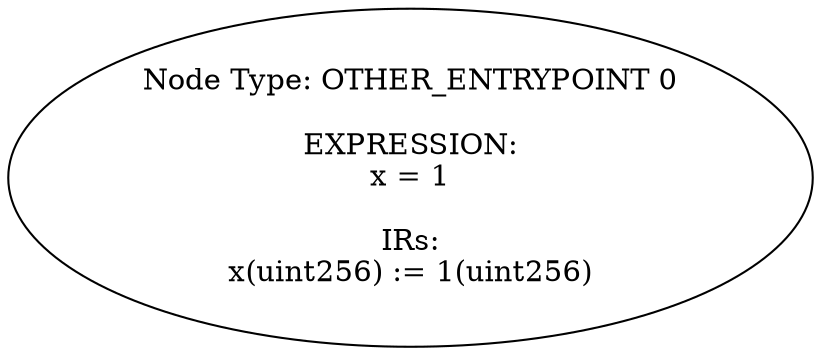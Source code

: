 digraph CFG {
0[label="Node Type: OTHER_ENTRYPOINT 0

EXPRESSION:
x = 1

IRs:
x(uint256) := 1(uint256)"];
}
